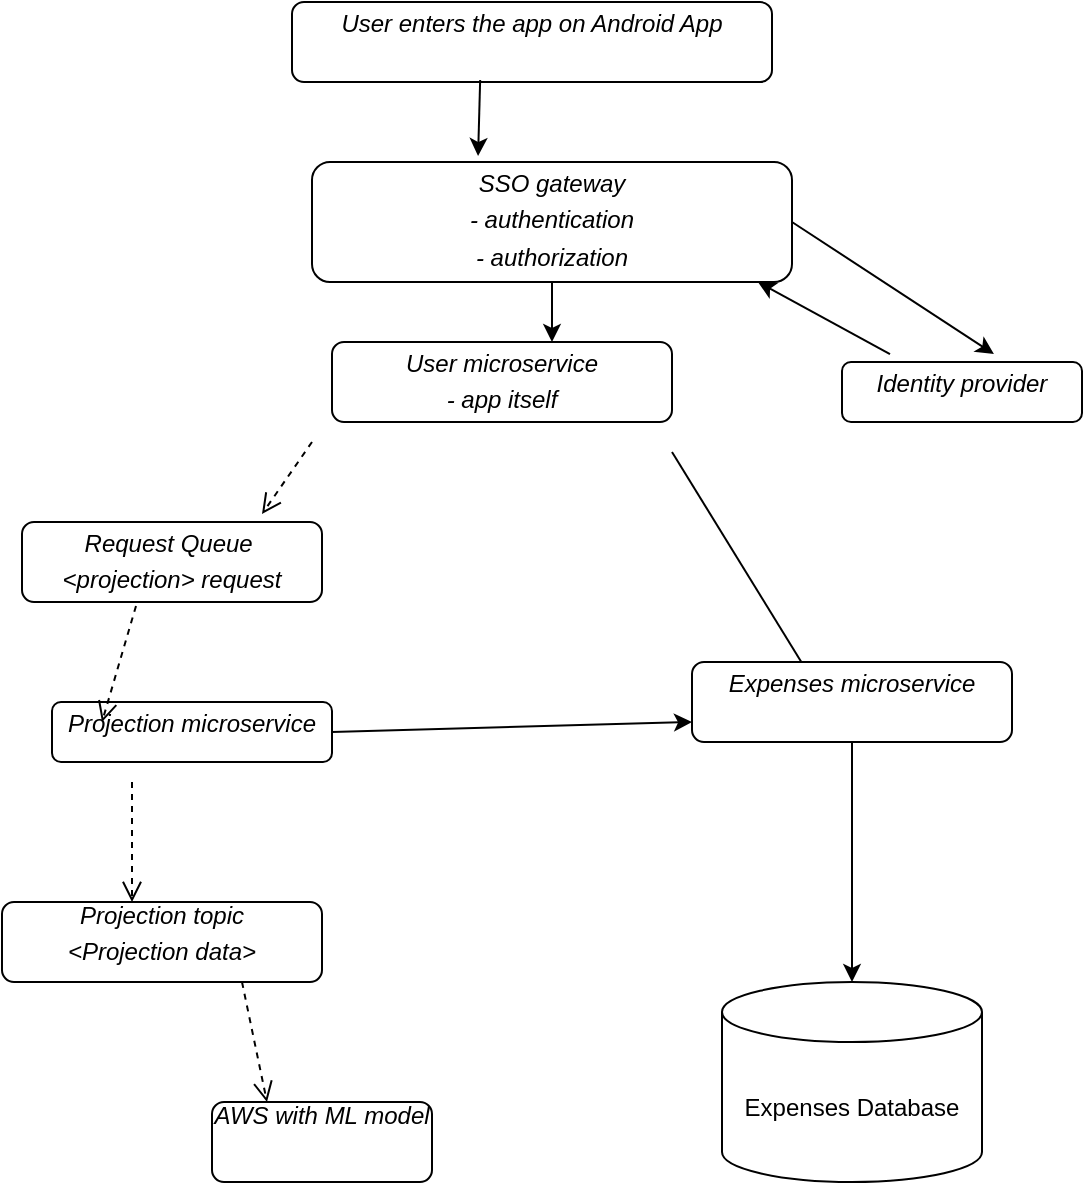 <mxfile version="20.6.0" type="github"><diagram name="Page-1" id="c4acf3e9-155e-7222-9cf6-157b1a14988f"><mxGraphModel dx="1426" dy="1926" grid="1" gridSize="10" guides="1" tooltips="1" connect="1" arrows="1" fold="1" page="1" pageScale="1" pageWidth="850" pageHeight="1100" background="none" math="0" shadow="0"><root><mxCell id="0"/><mxCell id="1" parent="0"/><mxCell id="5d2195bd80daf111-15" value="&lt;p style=&quot;margin:0px;margin-top:4px;text-align:center;&quot;&gt;&lt;i&gt;User microservice&lt;/i&gt;&lt;/p&gt;&lt;p style=&quot;margin:0px;margin-top:4px;text-align:center;&quot;&gt;&lt;i&gt;- app itself&lt;/i&gt;&lt;/p&gt;" style="verticalAlign=top;align=left;overflow=fill;fontSize=12;fontFamily=Helvetica;html=1;rounded=1;shadow=0;comic=0;labelBackgroundColor=none;strokeWidth=1" parent="1" vertex="1"><mxGeometry x="360" y="-10" width="170" height="40" as="geometry"/></mxCell><mxCell id="tb-kxde0RP0xhfplrONq-2" value="" style="html=1;verticalAlign=bottom;endArrow=open;dashed=1;endSize=8;rounded=0;entryX=0.8;entryY=-0.1;entryDx=0;entryDy=0;entryPerimeter=0;" parent="1" target="tb-kxde0RP0xhfplrONq-3" edge="1"><mxGeometry relative="1" as="geometry"><mxPoint x="350" y="40" as="sourcePoint"/><mxPoint x="290" y="90" as="targetPoint"/></mxGeometry></mxCell><mxCell id="tb-kxde0RP0xhfplrONq-3" value="&lt;p style=&quot;margin:0px;margin-top:4px;text-align:center;&quot;&gt;&lt;i&gt;Request Queue&amp;nbsp;&lt;/i&gt;&lt;/p&gt;&lt;p style=&quot;margin:0px;margin-top:4px;text-align:center;&quot;&gt;&lt;i&gt;&amp;lt;projection&amp;gt; request&lt;/i&gt;&lt;/p&gt;" style="verticalAlign=top;align=left;overflow=fill;fontSize=12;fontFamily=Helvetica;html=1;rounded=1;shadow=0;comic=0;labelBackgroundColor=none;strokeWidth=1" parent="1" vertex="1"><mxGeometry x="205" y="80" width="150" height="40" as="geometry"/></mxCell><mxCell id="tb-kxde0RP0xhfplrONq-4" value="&lt;p style=&quot;margin:0px;margin-top:4px;text-align:center;&quot;&gt;&lt;i&gt;Projection microservice&lt;/i&gt;&lt;/p&gt;" style="verticalAlign=top;align=left;overflow=fill;fontSize=12;fontFamily=Helvetica;html=1;rounded=1;shadow=0;comic=0;labelBackgroundColor=none;strokeWidth=1" parent="1" vertex="1"><mxGeometry x="220" y="170" width="140" height="30" as="geometry"/></mxCell><mxCell id="tb-kxde0RP0xhfplrONq-5" value="" style="html=1;verticalAlign=bottom;endArrow=open;dashed=1;endSize=8;rounded=0;exitX=0.38;exitY=1.05;exitDx=0;exitDy=0;exitPerimeter=0;" parent="1" source="tb-kxde0RP0xhfplrONq-3" edge="1"><mxGeometry relative="1" as="geometry"><mxPoint x="305" y="130" as="sourcePoint"/><mxPoint x="245" y="180" as="targetPoint"/></mxGeometry></mxCell><mxCell id="tb-kxde0RP0xhfplrONq-7" value="" style="endArrow=classic;html=1;rounded=0;exitX=1;exitY=0.75;exitDx=0;exitDy=0;entryX=0.438;entryY=0;entryDx=0;entryDy=0;entryPerimeter=0;" parent="1" edge="1"><mxGeometry width="50" height="50" relative="1" as="geometry"><mxPoint x="530" y="45" as="sourcePoint"/><mxPoint x="610.08" y="175" as="targetPoint"/></mxGeometry></mxCell><mxCell id="tb-kxde0RP0xhfplrONq-8" value="&lt;p style=&quot;margin:0px;margin-top:4px;text-align:center;&quot;&gt;&lt;i&gt;Expenses microservice&lt;/i&gt;&lt;/p&gt;" style="verticalAlign=top;align=left;overflow=fill;fontSize=12;fontFamily=Helvetica;html=1;rounded=1;shadow=0;comic=0;labelBackgroundColor=none;strokeWidth=1" parent="1" vertex="1"><mxGeometry x="540" y="150" width="160" height="40" as="geometry"/></mxCell><mxCell id="tb-kxde0RP0xhfplrONq-9" value="Expenses Database" style="shape=cylinder3;whiteSpace=wrap;html=1;boundedLbl=1;backgroundOutline=1;size=15;" parent="1" vertex="1"><mxGeometry x="555" y="310" width="130" height="100" as="geometry"/></mxCell><mxCell id="tb-kxde0RP0xhfplrONq-12" value="" style="endArrow=classic;html=1;rounded=0;exitX=0.5;exitY=1;exitDx=0;exitDy=0;entryX=0.5;entryY=0;entryDx=0;entryDy=0;entryPerimeter=0;" parent="1" source="tb-kxde0RP0xhfplrONq-8" target="tb-kxde0RP0xhfplrONq-9" edge="1"><mxGeometry width="50" height="50" relative="1" as="geometry"><mxPoint x="590" y="170" as="sourcePoint"/><mxPoint x="630" y="215" as="targetPoint"/></mxGeometry></mxCell><mxCell id="tb-kxde0RP0xhfplrONq-22" value="" style="endArrow=classic;html=1;rounded=0;fontSize=16;exitX=1;exitY=0.5;exitDx=0;exitDy=0;entryX=0;entryY=0.75;entryDx=0;entryDy=0;" parent="1" source="tb-kxde0RP0xhfplrONq-4" edge="1" target="tb-kxde0RP0xhfplrONq-8"><mxGeometry width="50" height="50" relative="1" as="geometry"><mxPoint x="400" y="280" as="sourcePoint"/><mxPoint x="530" y="190" as="targetPoint"/></mxGeometry></mxCell><mxCell id="tb-kxde0RP0xhfplrONq-26" value="" style="html=1;verticalAlign=bottom;endArrow=open;dashed=1;endSize=8;rounded=0;" parent="1" edge="1"><mxGeometry relative="1" as="geometry"><mxPoint x="260" y="210" as="sourcePoint"/><mxPoint x="260" y="270" as="targetPoint"/></mxGeometry></mxCell><mxCell id="tb-kxde0RP0xhfplrONq-27" value="&lt;div style=&quot;text-align: center;&quot;&gt;&lt;span style=&quot;background-color: initial;&quot;&gt;&lt;i&gt;Projection&amp;nbsp;&lt;/i&gt;&lt;/span&gt;&lt;i style=&quot;background-color: initial;&quot;&gt;topic&lt;/i&gt;&lt;br&gt;&lt;/div&gt;&lt;p style=&quot;margin:0px;margin-top:4px;text-align:center;&quot;&gt;&lt;i&gt;&amp;lt;Projection data&amp;gt;&lt;/i&gt;&lt;/p&gt;" style="verticalAlign=top;align=left;overflow=fill;fontSize=12;fontFamily=Helvetica;html=1;rounded=1;shadow=0;comic=0;labelBackgroundColor=none;strokeWidth=1" parent="1" vertex="1"><mxGeometry x="195" y="270" width="160" height="40" as="geometry"/></mxCell><mxCell id="tb-kxde0RP0xhfplrONq-30" value="&lt;div style=&quot;text-align: center;&quot;&gt;&lt;i&gt;AWS with ML model&lt;/i&gt;&lt;/div&gt;" style="verticalAlign=top;align=left;overflow=fill;fontSize=12;fontFamily=Helvetica;html=1;rounded=1;shadow=0;comic=0;labelBackgroundColor=none;strokeWidth=1" parent="1" vertex="1"><mxGeometry x="300" y="370" width="110" height="40" as="geometry"/></mxCell><mxCell id="tb-kxde0RP0xhfplrONq-31" value="" style="html=1;verticalAlign=bottom;endArrow=open;dashed=1;endSize=8;rounded=0;exitX=0.75;exitY=1;exitDx=0;exitDy=0;entryX=0.25;entryY=0;entryDx=0;entryDy=0;" parent="1" source="tb-kxde0RP0xhfplrONq-27" target="tb-kxde0RP0xhfplrONq-30" edge="1"><mxGeometry relative="1" as="geometry"><mxPoint x="150" y="350" as="sourcePoint"/><mxPoint x="150" y="410" as="targetPoint"/></mxGeometry></mxCell><mxCell id="_1bynC53DVpOX-Nohgzz-1" value="&lt;p style=&quot;margin:0px;margin-top:4px;text-align:center;&quot;&gt;&lt;i&gt;User enters the app on Android App&lt;/i&gt;&lt;/p&gt;" style="verticalAlign=top;align=left;overflow=fill;fontSize=12;fontFamily=Helvetica;html=1;rounded=1;shadow=0;comic=0;labelBackgroundColor=none;strokeWidth=1" parent="1" vertex="1"><mxGeometry x="340" y="-180" width="240" height="40" as="geometry"/></mxCell><mxCell id="_1bynC53DVpOX-Nohgzz-6" style="edgeStyle=orthogonalEdgeStyle;rounded=0;orthogonalLoop=1;jettySize=auto;html=1;entryX=0.647;entryY=0;entryDx=0;entryDy=0;entryPerimeter=0;" parent="1" source="_1bynC53DVpOX-Nohgzz-4" target="5d2195bd80daf111-15" edge="1"><mxGeometry relative="1" as="geometry"/></mxCell><mxCell id="_1bynC53DVpOX-Nohgzz-4" value="&lt;p style=&quot;margin:0px;margin-top:4px;text-align:center;&quot;&gt;&lt;i&gt;SSO gateway&lt;/i&gt;&lt;/p&gt;&lt;p style=&quot;margin:0px;margin-top:4px;text-align:center;&quot;&gt;&lt;i&gt;- authentication&lt;/i&gt;&lt;/p&gt;&lt;p style=&quot;margin:0px;margin-top:4px;text-align:center;&quot;&gt;&lt;i&gt;- authorization&lt;/i&gt;&lt;/p&gt;" style="verticalAlign=top;align=left;overflow=fill;fontSize=12;fontFamily=Helvetica;html=1;rounded=1;shadow=0;comic=0;labelBackgroundColor=none;strokeWidth=1" parent="1" vertex="1"><mxGeometry x="350" y="-100" width="240" height="60" as="geometry"/></mxCell><mxCell id="_1bynC53DVpOX-Nohgzz-5" value="" style="endArrow=classic;html=1;rounded=0;exitX=0.392;exitY=0.975;exitDx=0;exitDy=0;exitPerimeter=0;entryX=0.346;entryY=-0.05;entryDx=0;entryDy=0;entryPerimeter=0;" parent="1" source="_1bynC53DVpOX-Nohgzz-1" target="_1bynC53DVpOX-Nohgzz-4" edge="1"><mxGeometry width="50" height="50" relative="1" as="geometry"><mxPoint x="420" y="-70" as="sourcePoint"/><mxPoint x="470" y="-120" as="targetPoint"/></mxGeometry></mxCell><mxCell id="_1bynC53DVpOX-Nohgzz-7" value="&lt;p style=&quot;margin:0px;margin-top:4px;text-align:center;&quot;&gt;&lt;i&gt;Identity provider&lt;/i&gt;&lt;/p&gt;" style="verticalAlign=top;align=left;overflow=fill;fontSize=12;fontFamily=Helvetica;html=1;rounded=1;shadow=0;comic=0;labelBackgroundColor=none;strokeWidth=1" parent="1" vertex="1"><mxGeometry x="615" width="120" height="30" as="geometry"/></mxCell><mxCell id="_1bynC53DVpOX-Nohgzz-8" value="" style="endArrow=classic;html=1;rounded=0;exitX=1;exitY=0.5;exitDx=0;exitDy=0;entryX=0.633;entryY=-0.133;entryDx=0;entryDy=0;entryPerimeter=0;" parent="1" source="_1bynC53DVpOX-Nohgzz-4" target="_1bynC53DVpOX-Nohgzz-7" edge="1"><mxGeometry width="50" height="50" relative="1" as="geometry"><mxPoint x="630" y="-60" as="sourcePoint"/><mxPoint x="680" y="-110" as="targetPoint"/></mxGeometry></mxCell><mxCell id="_1bynC53DVpOX-Nohgzz-9" value="" style="endArrow=classic;html=1;rounded=0;entryX=0.929;entryY=1;entryDx=0;entryDy=0;entryPerimeter=0;exitX=0.2;exitY=-0.133;exitDx=0;exitDy=0;exitPerimeter=0;" parent="1" source="_1bynC53DVpOX-Nohgzz-7" target="_1bynC53DVpOX-Nohgzz-4" edge="1"><mxGeometry width="50" height="50" relative="1" as="geometry"><mxPoint x="595" y="-10" as="sourcePoint"/><mxPoint x="645" y="-60" as="targetPoint"/></mxGeometry></mxCell></root></mxGraphModel></diagram></mxfile>